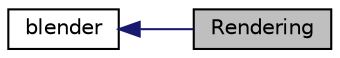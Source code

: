 digraph structs
{
  edge [fontname="Helvetica",fontsize="10",labelfontname="Helvetica",labelfontsize="10"];
  node [fontname="Helvetica",fontsize="10",shape=record];
  rankdir=LR;
  Node0 [label="Rendering",height=0.2,width=0.4,color="black", fillcolor="grey75", style="filled" fontcolor="black"];
  Node1 [label="blender",height=0.2,width=0.4,color="black", fillcolor="white", style="filled",URL="$db/db2/group__blender.html"];
  Node1->Node0 [shape=plaintext, color="midnightblue", dir="back", style="solid"];
}
